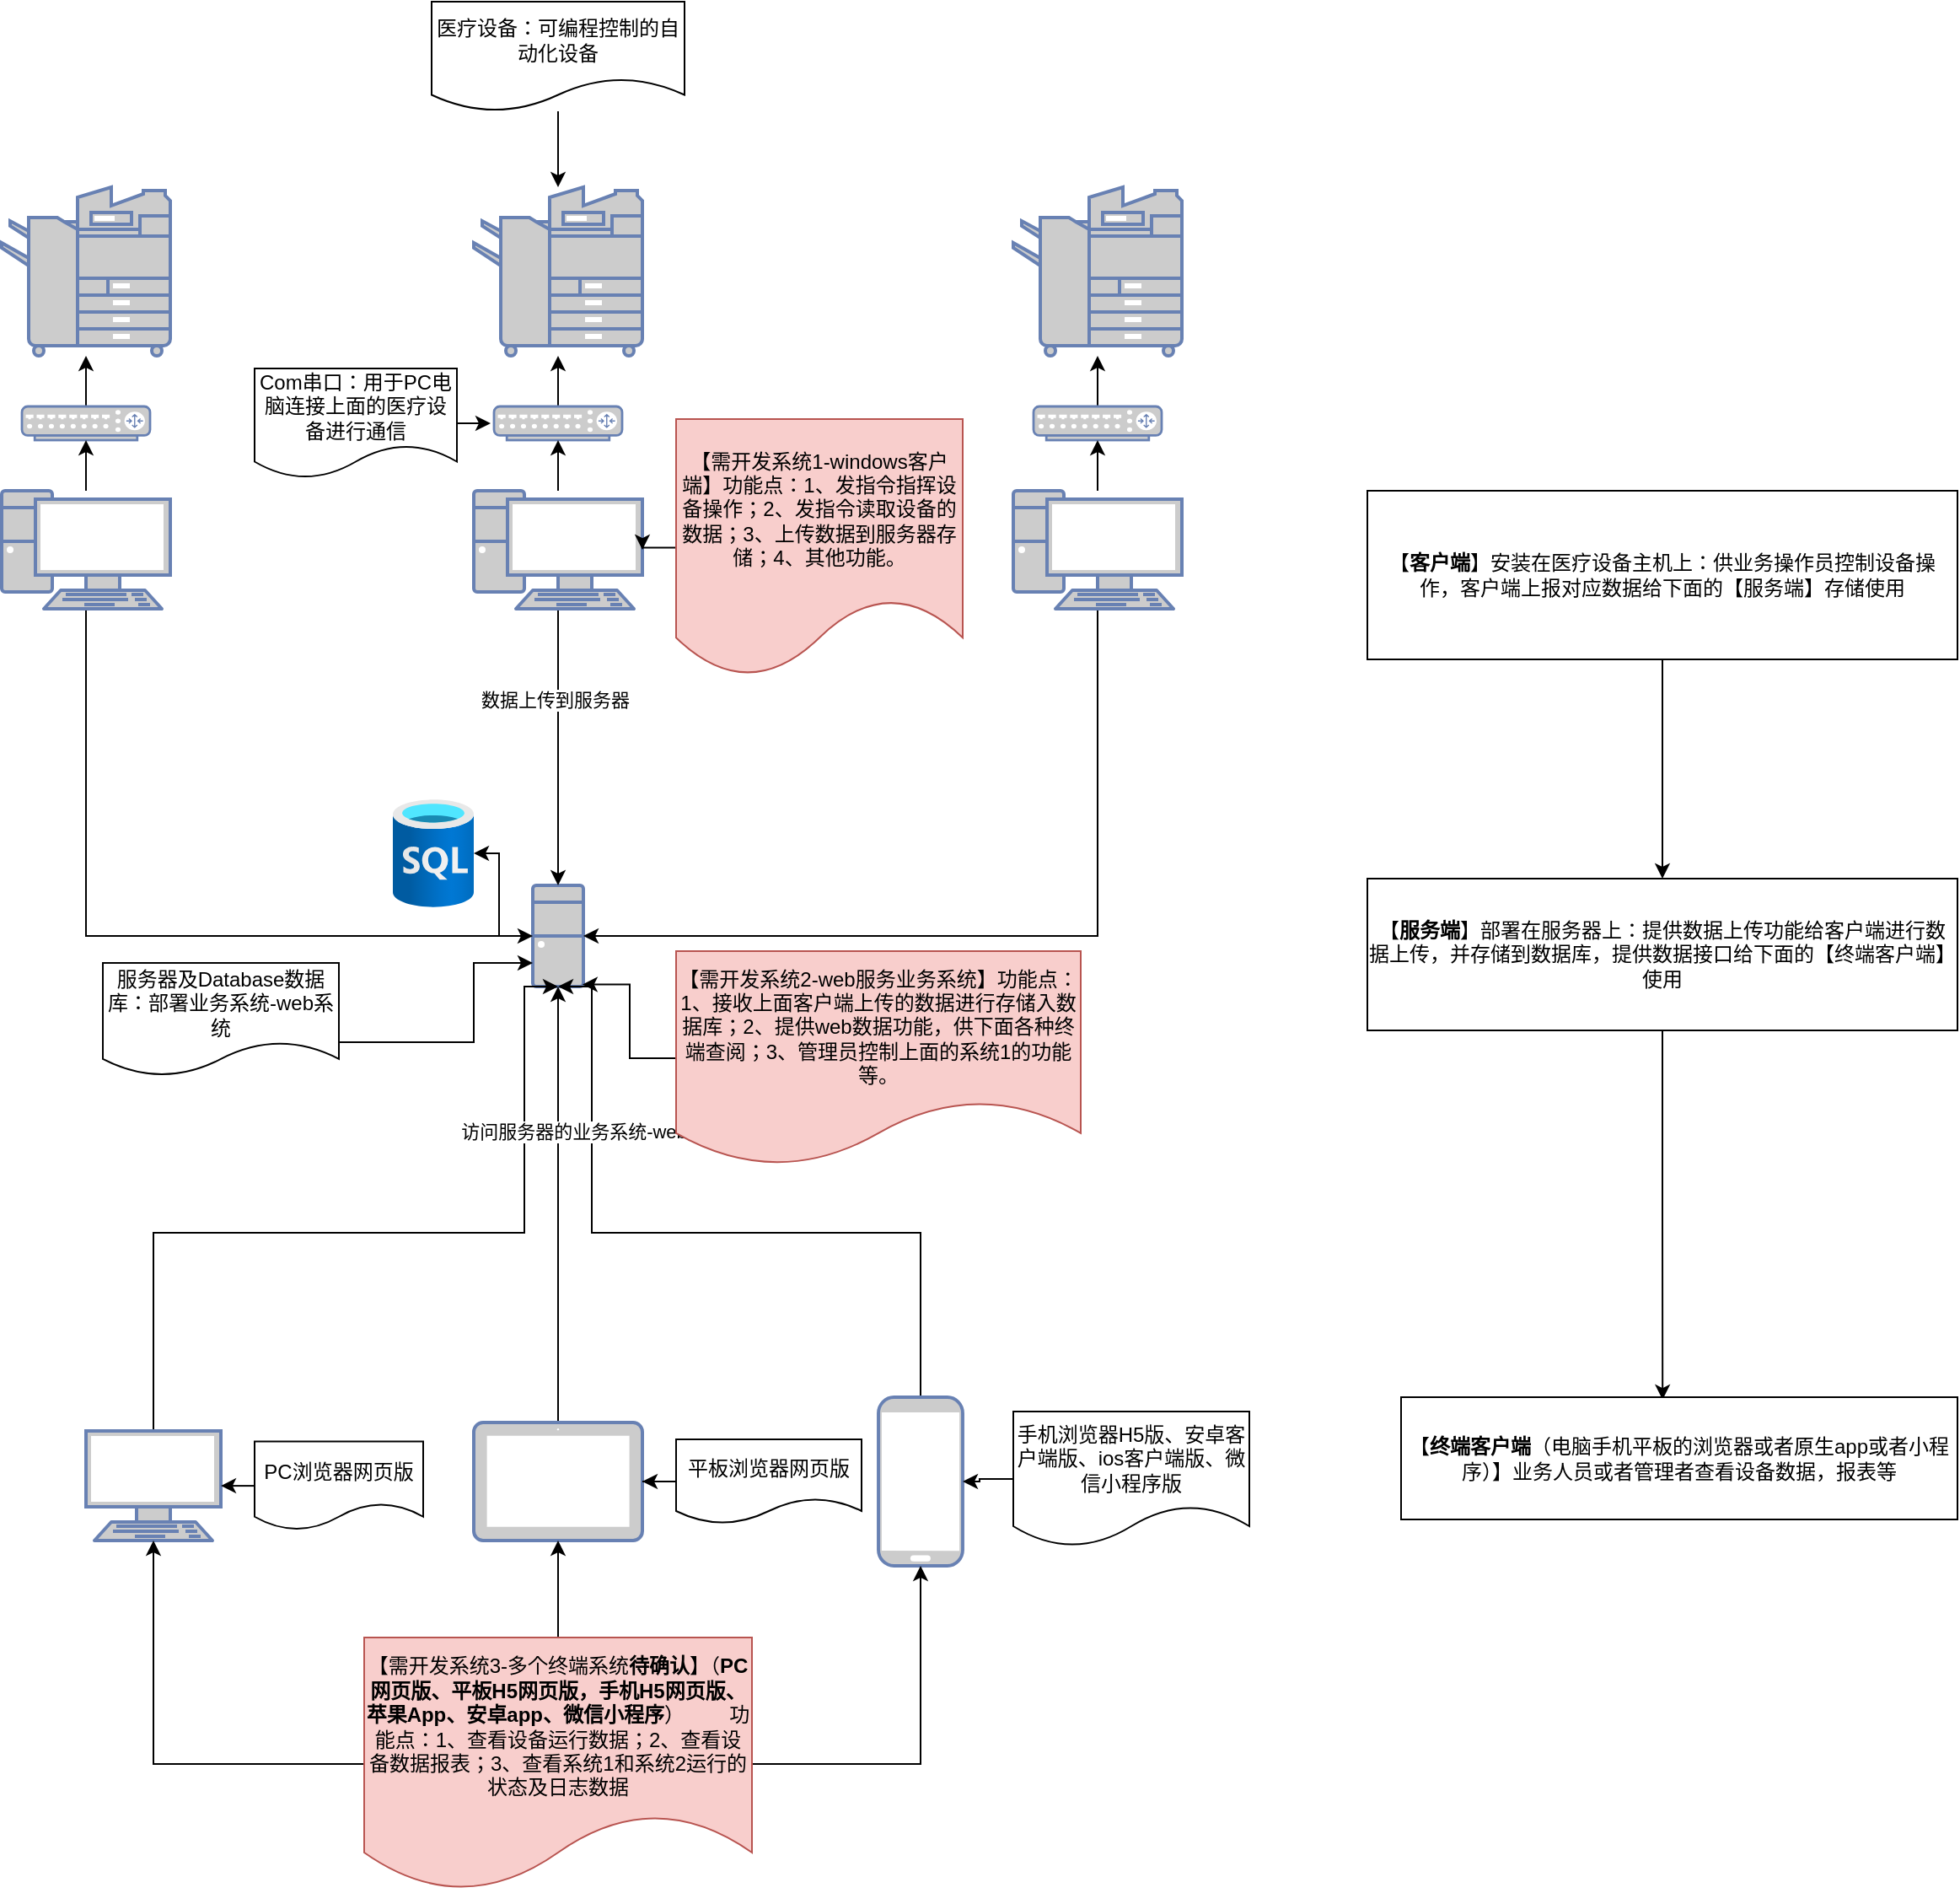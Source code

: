 <mxfile version="14.9.0" type="github">
  <diagram id="AlL52TTtQJqXHYtBwdI4" name="Page-1">
    <mxGraphModel dx="2062" dy="762" grid="1" gridSize="10" guides="1" tooltips="1" connect="1" arrows="1" fold="1" page="1" pageScale="1" pageWidth="827" pageHeight="1169" math="0" shadow="0">
      <root>
        <mxCell id="0" />
        <mxCell id="1" parent="0" />
        <mxCell id="UQDamrznPKahLI_5t3YA-1" value="" style="fontColor=#0066CC;verticalAlign=top;verticalLabelPosition=bottom;labelPosition=center;align=center;html=1;outlineConnect=0;fillColor=#CCCCCC;strokeColor=#6881B3;gradientColor=none;gradientDirection=north;strokeWidth=2;shape=mxgraph.networks.copier;" parent="1" vertex="1">
          <mxGeometry x="350" y="190" width="100" height="100" as="geometry" />
        </mxCell>
        <mxCell id="Wp8FiwbMLNDWWem-d0Gy-11" style="edgeStyle=orthogonalEdgeStyle;rounded=0;orthogonalLoop=1;jettySize=auto;html=1;" parent="1" source="UQDamrznPKahLI_5t3YA-12" target="UQDamrznPKahLI_5t3YA-1" edge="1">
          <mxGeometry relative="1" as="geometry" />
        </mxCell>
        <mxCell id="UQDamrznPKahLI_5t3YA-12" value="" style="fontColor=#0066CC;verticalAlign=top;verticalLabelPosition=bottom;labelPosition=center;align=center;html=1;outlineConnect=0;fillColor=#CCCCCC;strokeColor=#6881B3;gradientColor=none;gradientDirection=north;strokeWidth=2;shape=mxgraph.networks.router;" parent="1" vertex="1">
          <mxGeometry x="362" y="320" width="76" height="20" as="geometry" />
        </mxCell>
        <mxCell id="Wp8FiwbMLNDWWem-d0Gy-1" value="" style="aspect=fixed;html=1;points=[];align=center;image;fontSize=12;image=img/lib/azure2/databases/SQL_Database.svg;" parent="1" vertex="1">
          <mxGeometry x="302" y="553" width="48" height="64" as="geometry" />
        </mxCell>
        <mxCell id="KJL5pgY2Md6h_XYRIvjo-10" style="edgeStyle=orthogonalEdgeStyle;rounded=0;orthogonalLoop=1;jettySize=auto;html=1;" parent="1" source="Wp8FiwbMLNDWWem-d0Gy-5" target="Wp8FiwbMLNDWWem-d0Gy-1" edge="1">
          <mxGeometry relative="1" as="geometry" />
        </mxCell>
        <mxCell id="Wp8FiwbMLNDWWem-d0Gy-5" value="" style="fontColor=#0066CC;verticalAlign=top;verticalLabelPosition=bottom;labelPosition=center;align=center;html=1;outlineConnect=0;fillColor=#CCCCCC;strokeColor=#6881B3;gradientColor=none;gradientDirection=north;strokeWidth=2;shape=mxgraph.networks.desktop_pc;" parent="1" vertex="1">
          <mxGeometry x="385" y="604" width="30" height="60" as="geometry" />
        </mxCell>
        <mxCell id="Wp8FiwbMLNDWWem-d0Gy-12" value="" style="edgeStyle=orthogonalEdgeStyle;rounded=0;orthogonalLoop=1;jettySize=auto;html=1;" parent="1" source="Wp8FiwbMLNDWWem-d0Gy-6" target="UQDamrznPKahLI_5t3YA-12" edge="1">
          <mxGeometry relative="1" as="geometry" />
        </mxCell>
        <mxCell id="Wp8FiwbMLNDWWem-d0Gy-15" style="edgeStyle=orthogonalEdgeStyle;rounded=0;orthogonalLoop=1;jettySize=auto;html=1;" parent="1" source="Wp8FiwbMLNDWWem-d0Gy-6" target="Wp8FiwbMLNDWWem-d0Gy-5" edge="1">
          <mxGeometry relative="1" as="geometry">
            <Array as="points">
              <mxPoint x="400" y="634" />
            </Array>
          </mxGeometry>
        </mxCell>
        <mxCell id="4tg1DM4MwWeIexpCLwNO-1" value="数据上传到服务器" style="edgeLabel;html=1;align=center;verticalAlign=middle;resizable=0;points=[];" vertex="1" connectable="0" parent="Wp8FiwbMLNDWWem-d0Gy-15">
          <mxGeometry x="-0.342" y="-2" relative="1" as="geometry">
            <mxPoint as="offset" />
          </mxGeometry>
        </mxCell>
        <mxCell id="Wp8FiwbMLNDWWem-d0Gy-6" value="" style="fontColor=#0066CC;verticalAlign=top;verticalLabelPosition=bottom;labelPosition=center;align=center;html=1;outlineConnect=0;fillColor=#CCCCCC;strokeColor=#6881B3;gradientColor=none;gradientDirection=north;strokeWidth=2;shape=mxgraph.networks.pc;" parent="1" vertex="1">
          <mxGeometry x="350" y="370" width="100" height="70" as="geometry" />
        </mxCell>
        <mxCell id="Wp8FiwbMLNDWWem-d0Gy-10" style="edgeStyle=orthogonalEdgeStyle;rounded=0;orthogonalLoop=1;jettySize=auto;html=1;" parent="1" source="Wp8FiwbMLNDWWem-d0Gy-7" target="UQDamrznPKahLI_5t3YA-1" edge="1">
          <mxGeometry relative="1" as="geometry" />
        </mxCell>
        <mxCell id="Wp8FiwbMLNDWWem-d0Gy-7" value="医疗设备：可编程控制的自动化设备" style="shape=document;whiteSpace=wrap;html=1;boundedLbl=1;" parent="1" vertex="1">
          <mxGeometry x="325" y="80" width="150" height="65" as="geometry" />
        </mxCell>
        <mxCell id="Wp8FiwbMLNDWWem-d0Gy-9" style="edgeStyle=orthogonalEdgeStyle;rounded=0;orthogonalLoop=1;jettySize=auto;html=1;" parent="1" source="Wp8FiwbMLNDWWem-d0Gy-8" edge="1">
          <mxGeometry relative="1" as="geometry">
            <mxPoint x="360" y="330" as="targetPoint" />
          </mxGeometry>
        </mxCell>
        <mxCell id="Wp8FiwbMLNDWWem-d0Gy-8" value="Com串口：用于PC电脑连接上面的医疗设备进行通信" style="shape=document;whiteSpace=wrap;html=1;boundedLbl=1;" parent="1" vertex="1">
          <mxGeometry x="220" y="297.5" width="120" height="65" as="geometry" />
        </mxCell>
        <mxCell id="Wp8FiwbMLNDWWem-d0Gy-14" value="" style="edgeStyle=orthogonalEdgeStyle;rounded=0;orthogonalLoop=1;jettySize=auto;html=1;" parent="1" source="Wp8FiwbMLNDWWem-d0Gy-13" target="Wp8FiwbMLNDWWem-d0Gy-6" edge="1">
          <mxGeometry relative="1" as="geometry" />
        </mxCell>
        <mxCell id="Wp8FiwbMLNDWWem-d0Gy-13" value="【需开发系统1-windows客户端】功能点：1、发指令指挥设备操作；2、发指令读取设备的数据；3、上传数据到服务器存储；4、其他功能。" style="shape=document;whiteSpace=wrap;html=1;boundedLbl=1;fillColor=#f8cecc;strokeColor=#b85450;" parent="1" vertex="1">
          <mxGeometry x="470" y="327.5" width="170" height="152.5" as="geometry" />
        </mxCell>
        <mxCell id="Wp8FiwbMLNDWWem-d0Gy-18" value="" style="fontColor=#0066CC;verticalAlign=top;verticalLabelPosition=bottom;labelPosition=center;align=center;html=1;outlineConnect=0;fillColor=#CCCCCC;strokeColor=#6881B3;gradientColor=none;gradientDirection=north;strokeWidth=2;shape=mxgraph.networks.copier;" parent="1" vertex="1">
          <mxGeometry x="70" y="190" width="100" height="100" as="geometry" />
        </mxCell>
        <mxCell id="Wp8FiwbMLNDWWem-d0Gy-23" value="" style="edgeStyle=orthogonalEdgeStyle;rounded=0;orthogonalLoop=1;jettySize=auto;html=1;" parent="1" source="Wp8FiwbMLNDWWem-d0Gy-19" target="Wp8FiwbMLNDWWem-d0Gy-18" edge="1">
          <mxGeometry relative="1" as="geometry" />
        </mxCell>
        <mxCell id="Wp8FiwbMLNDWWem-d0Gy-19" value="" style="fontColor=#0066CC;verticalAlign=top;verticalLabelPosition=bottom;labelPosition=center;align=center;html=1;outlineConnect=0;fillColor=#CCCCCC;strokeColor=#6881B3;gradientColor=none;gradientDirection=north;strokeWidth=2;shape=mxgraph.networks.router;" parent="1" vertex="1">
          <mxGeometry x="82" y="320" width="76" height="20" as="geometry" />
        </mxCell>
        <mxCell id="Wp8FiwbMLNDWWem-d0Gy-24" value="" style="edgeStyle=orthogonalEdgeStyle;rounded=0;orthogonalLoop=1;jettySize=auto;html=1;" parent="1" source="Wp8FiwbMLNDWWem-d0Gy-20" target="Wp8FiwbMLNDWWem-d0Gy-19" edge="1">
          <mxGeometry relative="1" as="geometry" />
        </mxCell>
        <mxCell id="Wp8FiwbMLNDWWem-d0Gy-25" style="edgeStyle=orthogonalEdgeStyle;rounded=0;orthogonalLoop=1;jettySize=auto;html=1;exitX=0.5;exitY=1;exitDx=0;exitDy=0;exitPerimeter=0;" parent="1" source="Wp8FiwbMLNDWWem-d0Gy-20" target="Wp8FiwbMLNDWWem-d0Gy-5" edge="1">
          <mxGeometry relative="1" as="geometry">
            <Array as="points">
              <mxPoint x="120" y="634" />
            </Array>
          </mxGeometry>
        </mxCell>
        <mxCell id="Wp8FiwbMLNDWWem-d0Gy-20" value="" style="fontColor=#0066CC;verticalAlign=top;verticalLabelPosition=bottom;labelPosition=center;align=center;html=1;outlineConnect=0;fillColor=#CCCCCC;strokeColor=#6881B3;gradientColor=none;gradientDirection=north;strokeWidth=2;shape=mxgraph.networks.pc;" parent="1" vertex="1">
          <mxGeometry x="70" y="370" width="100" height="70" as="geometry" />
        </mxCell>
        <mxCell id="Wp8FiwbMLNDWWem-d0Gy-26" value="" style="fontColor=#0066CC;verticalAlign=top;verticalLabelPosition=bottom;labelPosition=center;align=center;html=1;outlineConnect=0;fillColor=#CCCCCC;strokeColor=#6881B3;gradientColor=none;gradientDirection=north;strokeWidth=2;shape=mxgraph.networks.copier;" parent="1" vertex="1">
          <mxGeometry x="670" y="190" width="100" height="100" as="geometry" />
        </mxCell>
        <mxCell id="Wp8FiwbMLNDWWem-d0Gy-29" value="" style="edgeStyle=orthogonalEdgeStyle;rounded=0;orthogonalLoop=1;jettySize=auto;html=1;" parent="1" source="Wp8FiwbMLNDWWem-d0Gy-27" target="Wp8FiwbMLNDWWem-d0Gy-26" edge="1">
          <mxGeometry relative="1" as="geometry" />
        </mxCell>
        <mxCell id="Wp8FiwbMLNDWWem-d0Gy-27" value="" style="fontColor=#0066CC;verticalAlign=top;verticalLabelPosition=bottom;labelPosition=center;align=center;html=1;outlineConnect=0;fillColor=#CCCCCC;strokeColor=#6881B3;gradientColor=none;gradientDirection=north;strokeWidth=2;shape=mxgraph.networks.router;" parent="1" vertex="1">
          <mxGeometry x="682" y="320" width="76" height="20" as="geometry" />
        </mxCell>
        <mxCell id="Wp8FiwbMLNDWWem-d0Gy-30" value="" style="edgeStyle=orthogonalEdgeStyle;rounded=0;orthogonalLoop=1;jettySize=auto;html=1;" parent="1" source="Wp8FiwbMLNDWWem-d0Gy-28" target="Wp8FiwbMLNDWWem-d0Gy-27" edge="1">
          <mxGeometry relative="1" as="geometry" />
        </mxCell>
        <mxCell id="Wp8FiwbMLNDWWem-d0Gy-31" style="edgeStyle=orthogonalEdgeStyle;rounded=0;orthogonalLoop=1;jettySize=auto;html=1;entryX=1;entryY=0.5;entryDx=0;entryDy=0;entryPerimeter=0;exitX=0.5;exitY=1;exitDx=0;exitDy=0;exitPerimeter=0;" parent="1" source="Wp8FiwbMLNDWWem-d0Gy-28" target="Wp8FiwbMLNDWWem-d0Gy-5" edge="1">
          <mxGeometry relative="1" as="geometry" />
        </mxCell>
        <mxCell id="Wp8FiwbMLNDWWem-d0Gy-28" value="" style="fontColor=#0066CC;verticalAlign=top;verticalLabelPosition=bottom;labelPosition=center;align=center;html=1;outlineConnect=0;fillColor=#CCCCCC;strokeColor=#6881B3;gradientColor=none;gradientDirection=north;strokeWidth=2;shape=mxgraph.networks.pc;" parent="1" vertex="1">
          <mxGeometry x="670" y="370" width="100" height="70" as="geometry" />
        </mxCell>
        <mxCell id="Wp8FiwbMLNDWWem-d0Gy-33" style="edgeStyle=orthogonalEdgeStyle;rounded=0;orthogonalLoop=1;jettySize=auto;html=1;" parent="1" source="Wp8FiwbMLNDWWem-d0Gy-32" target="Wp8FiwbMLNDWWem-d0Gy-5" edge="1">
          <mxGeometry relative="1" as="geometry">
            <Array as="points">
              <mxPoint x="350" y="697" />
              <mxPoint x="350" y="650" />
            </Array>
          </mxGeometry>
        </mxCell>
        <mxCell id="Wp8FiwbMLNDWWem-d0Gy-32" value="服务器及Database数据库：部署业务系统-web系统" style="shape=document;whiteSpace=wrap;html=1;boundedLbl=1;" parent="1" vertex="1">
          <mxGeometry x="130" y="650" width="140" height="67" as="geometry" />
        </mxCell>
        <mxCell id="KJL5pgY2Md6h_XYRIvjo-12" style="edgeStyle=orthogonalEdgeStyle;rounded=0;orthogonalLoop=1;jettySize=auto;html=1;entryX=0.5;entryY=1;entryDx=0;entryDy=0;entryPerimeter=0;exitX=0.5;exitY=0;exitDx=0;exitDy=0;exitPerimeter=0;" parent="1" source="OkoX--ZSe-7wdzJ4oEpl-1" target="Wp8FiwbMLNDWWem-d0Gy-5" edge="1">
          <mxGeometry relative="1" as="geometry">
            <Array as="points">
              <mxPoint x="160" y="810" />
              <mxPoint x="380" y="810" />
              <mxPoint x="380" y="664" />
            </Array>
          </mxGeometry>
        </mxCell>
        <mxCell id="OkoX--ZSe-7wdzJ4oEpl-1" value="" style="fontColor=#0066CC;verticalAlign=top;verticalLabelPosition=bottom;labelPosition=center;align=center;html=1;outlineConnect=0;fillColor=#CCCCCC;strokeColor=#6881B3;gradientColor=none;gradientDirection=north;strokeWidth=2;shape=mxgraph.networks.terminal;" parent="1" vertex="1">
          <mxGeometry x="120" y="927.5" width="80" height="65" as="geometry" />
        </mxCell>
        <mxCell id="KJL5pgY2Md6h_XYRIvjo-13" style="edgeStyle=orthogonalEdgeStyle;rounded=0;orthogonalLoop=1;jettySize=auto;html=1;entryX=0.5;entryY=1;entryDx=0;entryDy=0;entryPerimeter=0;exitX=0.5;exitY=0;exitDx=0;exitDy=0;exitPerimeter=0;" parent="1" source="OkoX--ZSe-7wdzJ4oEpl-2" target="Wp8FiwbMLNDWWem-d0Gy-5" edge="1">
          <mxGeometry relative="1" as="geometry">
            <Array as="points">
              <mxPoint x="400" y="870" />
              <mxPoint x="400" y="870" />
            </Array>
          </mxGeometry>
        </mxCell>
        <mxCell id="OkoX--ZSe-7wdzJ4oEpl-2" value="" style="fontColor=#0066CC;verticalAlign=top;verticalLabelPosition=bottom;labelPosition=center;align=center;html=1;outlineConnect=0;fillColor=#CCCCCC;strokeColor=#6881B3;gradientColor=none;gradientDirection=north;strokeWidth=2;shape=mxgraph.networks.tablet;" parent="1" vertex="1">
          <mxGeometry x="350" y="922.5" width="100" height="70" as="geometry" />
        </mxCell>
        <mxCell id="KJL5pgY2Md6h_XYRIvjo-14" style="edgeStyle=orthogonalEdgeStyle;rounded=0;orthogonalLoop=1;jettySize=auto;html=1;entryX=0.5;entryY=1;entryDx=0;entryDy=0;entryPerimeter=0;exitX=0.5;exitY=0;exitDx=0;exitDy=0;exitPerimeter=0;" parent="1" source="OkoX--ZSe-7wdzJ4oEpl-3" target="Wp8FiwbMLNDWWem-d0Gy-5" edge="1">
          <mxGeometry relative="1" as="geometry">
            <Array as="points">
              <mxPoint x="615" y="810" />
              <mxPoint x="420" y="810" />
              <mxPoint x="420" y="664" />
            </Array>
          </mxGeometry>
        </mxCell>
        <mxCell id="sfz8QwIeWvYk9Gfm9MUS-1" value="访问服务器的业务系统-web网站" style="edgeLabel;html=1;align=center;verticalAlign=middle;resizable=0;points=[];" parent="KJL5pgY2Md6h_XYRIvjo-14" vertex="1" connectable="0">
          <mxGeometry x="0.542" relative="1" as="geometry">
            <mxPoint y="1" as="offset" />
          </mxGeometry>
        </mxCell>
        <mxCell id="OkoX--ZSe-7wdzJ4oEpl-3" value="" style="fontColor=#0066CC;verticalAlign=top;verticalLabelPosition=bottom;labelPosition=center;align=center;html=1;outlineConnect=0;fillColor=#CCCCCC;strokeColor=#6881B3;gradientColor=none;gradientDirection=north;strokeWidth=2;shape=mxgraph.networks.mobile;" parent="1" vertex="1">
          <mxGeometry x="590" y="907.5" width="50" height="100" as="geometry" />
        </mxCell>
        <mxCell id="KJL5pgY2Md6h_XYRIvjo-6" style="edgeStyle=orthogonalEdgeStyle;rounded=0;orthogonalLoop=1;jettySize=auto;html=1;entryX=0.98;entryY=0.98;entryDx=0;entryDy=0;entryPerimeter=0;" parent="1" source="KJL5pgY2Md6h_XYRIvjo-3" target="Wp8FiwbMLNDWWem-d0Gy-5" edge="1">
          <mxGeometry relative="1" as="geometry" />
        </mxCell>
        <mxCell id="KJL5pgY2Md6h_XYRIvjo-3" value="【需开发系统2-web服务业务系统】功能点：1、接收上面客户端上传的数据进行存储入数据库；2、提供web数据功能，供下面各种终端查阅；3、管理员控制上面的系统1的功能等。" style="shape=document;whiteSpace=wrap;html=1;boundedLbl=1;fillColor=#f8cecc;strokeColor=#b85450;" parent="1" vertex="1">
          <mxGeometry x="470" y="643" width="240" height="127" as="geometry" />
        </mxCell>
        <mxCell id="KJL5pgY2Md6h_XYRIvjo-19" value="" style="edgeStyle=orthogonalEdgeStyle;rounded=0;orthogonalLoop=1;jettySize=auto;html=1;" parent="1" source="KJL5pgY2Md6h_XYRIvjo-15" target="OkoX--ZSe-7wdzJ4oEpl-1" edge="1">
          <mxGeometry relative="1" as="geometry" />
        </mxCell>
        <mxCell id="KJL5pgY2Md6h_XYRIvjo-15" value="PC浏览器网页版" style="shape=document;whiteSpace=wrap;html=1;boundedLbl=1;" parent="1" vertex="1">
          <mxGeometry x="220" y="933.75" width="100" height="52.5" as="geometry" />
        </mxCell>
        <mxCell id="KJL5pgY2Md6h_XYRIvjo-24" style="edgeStyle=orthogonalEdgeStyle;rounded=0;orthogonalLoop=1;jettySize=auto;html=1;entryX=0.5;entryY=1;entryDx=0;entryDy=0;entryPerimeter=0;" parent="1" source="KJL5pgY2Md6h_XYRIvjo-16" target="OkoX--ZSe-7wdzJ4oEpl-1" edge="1">
          <mxGeometry relative="1" as="geometry" />
        </mxCell>
        <mxCell id="KJL5pgY2Md6h_XYRIvjo-25" value="" style="edgeStyle=orthogonalEdgeStyle;rounded=0;orthogonalLoop=1;jettySize=auto;html=1;" parent="1" source="KJL5pgY2Md6h_XYRIvjo-16" target="OkoX--ZSe-7wdzJ4oEpl-2" edge="1">
          <mxGeometry relative="1" as="geometry" />
        </mxCell>
        <mxCell id="KJL5pgY2Md6h_XYRIvjo-26" style="edgeStyle=orthogonalEdgeStyle;rounded=0;orthogonalLoop=1;jettySize=auto;html=1;entryX=0.5;entryY=1;entryDx=0;entryDy=0;entryPerimeter=0;" parent="1" source="KJL5pgY2Md6h_XYRIvjo-16" target="OkoX--ZSe-7wdzJ4oEpl-3" edge="1">
          <mxGeometry relative="1" as="geometry" />
        </mxCell>
        <mxCell id="KJL5pgY2Md6h_XYRIvjo-16" value="【需开发系统3-多个终端系统&lt;b&gt;待确认&lt;/b&gt;】（&lt;b&gt;PC网页版、平板H5网页版，手机H5网页版、苹果App、安卓app、微信小程序&lt;/b&gt;）&amp;nbsp; &amp;nbsp; &amp;nbsp; &amp;nbsp; 功能点：1、查看设备运行数据；2、查看设备数据报表；3、查看系统1和系统2运行的状态及日志数据" style="shape=document;whiteSpace=wrap;html=1;boundedLbl=1;fillColor=#f8cecc;strokeColor=#b85450;" parent="1" vertex="1">
          <mxGeometry x="285" y="1050" width="230" height="150" as="geometry" />
        </mxCell>
        <mxCell id="KJL5pgY2Md6h_XYRIvjo-20" value="" style="edgeStyle=orthogonalEdgeStyle;rounded=0;orthogonalLoop=1;jettySize=auto;html=1;" parent="1" source="KJL5pgY2Md6h_XYRIvjo-17" target="OkoX--ZSe-7wdzJ4oEpl-2" edge="1">
          <mxGeometry relative="1" as="geometry" />
        </mxCell>
        <mxCell id="KJL5pgY2Md6h_XYRIvjo-17" value="平板浏览器网页版" style="shape=document;whiteSpace=wrap;html=1;boundedLbl=1;" parent="1" vertex="1">
          <mxGeometry x="470" y="932.5" width="110" height="50" as="geometry" />
        </mxCell>
        <mxCell id="KJL5pgY2Md6h_XYRIvjo-21" value="" style="edgeStyle=orthogonalEdgeStyle;rounded=0;orthogonalLoop=1;jettySize=auto;html=1;" parent="1" source="KJL5pgY2Md6h_XYRIvjo-18" target="OkoX--ZSe-7wdzJ4oEpl-3" edge="1">
          <mxGeometry relative="1" as="geometry" />
        </mxCell>
        <mxCell id="KJL5pgY2Md6h_XYRIvjo-18" value="手机浏览器H5版、安卓客户端版、ios客户端版、微信小程序版" style="shape=document;whiteSpace=wrap;html=1;boundedLbl=1;" parent="1" vertex="1">
          <mxGeometry x="670" y="916" width="140" height="80" as="geometry" />
        </mxCell>
        <mxCell id="4tg1DM4MwWeIexpCLwNO-5" style="edgeStyle=orthogonalEdgeStyle;rounded=0;orthogonalLoop=1;jettySize=auto;html=1;entryX=0.5;entryY=0;entryDx=0;entryDy=0;" edge="1" parent="1" source="4tg1DM4MwWeIexpCLwNO-2" target="4tg1DM4MwWeIexpCLwNO-3">
          <mxGeometry relative="1" as="geometry" />
        </mxCell>
        <mxCell id="4tg1DM4MwWeIexpCLwNO-2" value="【&lt;b&gt;客户端&lt;/b&gt;】安装在医疗设备主机上：供业务操作员控制设备操作，客户端上报对应数据给下面的【服务端】存储使用" style="rounded=0;whiteSpace=wrap;html=1;" vertex="1" parent="1">
          <mxGeometry x="880" y="370" width="350" height="100" as="geometry" />
        </mxCell>
        <mxCell id="4tg1DM4MwWeIexpCLwNO-6" style="edgeStyle=orthogonalEdgeStyle;rounded=0;orthogonalLoop=1;jettySize=auto;html=1;entryX=0.47;entryY=0.021;entryDx=0;entryDy=0;entryPerimeter=0;" edge="1" parent="1" source="4tg1DM4MwWeIexpCLwNO-3" target="4tg1DM4MwWeIexpCLwNO-4">
          <mxGeometry relative="1" as="geometry" />
        </mxCell>
        <mxCell id="4tg1DM4MwWeIexpCLwNO-3" value="【&lt;b&gt;服务端&lt;/b&gt;】部署在服务器上：提供数据上传功能给客户端进行数据上传，并存储到数据库，提供数据接口给下面的【终端客户端】使用" style="rounded=0;whiteSpace=wrap;html=1;" vertex="1" parent="1">
          <mxGeometry x="880" y="600" width="350" height="90" as="geometry" />
        </mxCell>
        <mxCell id="4tg1DM4MwWeIexpCLwNO-4" value="【&lt;b&gt;终端客户端&lt;/b&gt;（电脑手机平板的浏览器或者原生app或者小程序）】业务人员或者管理者查看设备数据，报表等" style="rounded=0;whiteSpace=wrap;html=1;" vertex="1" parent="1">
          <mxGeometry x="900" y="907.5" width="330" height="72.5" as="geometry" />
        </mxCell>
      </root>
    </mxGraphModel>
  </diagram>
</mxfile>

